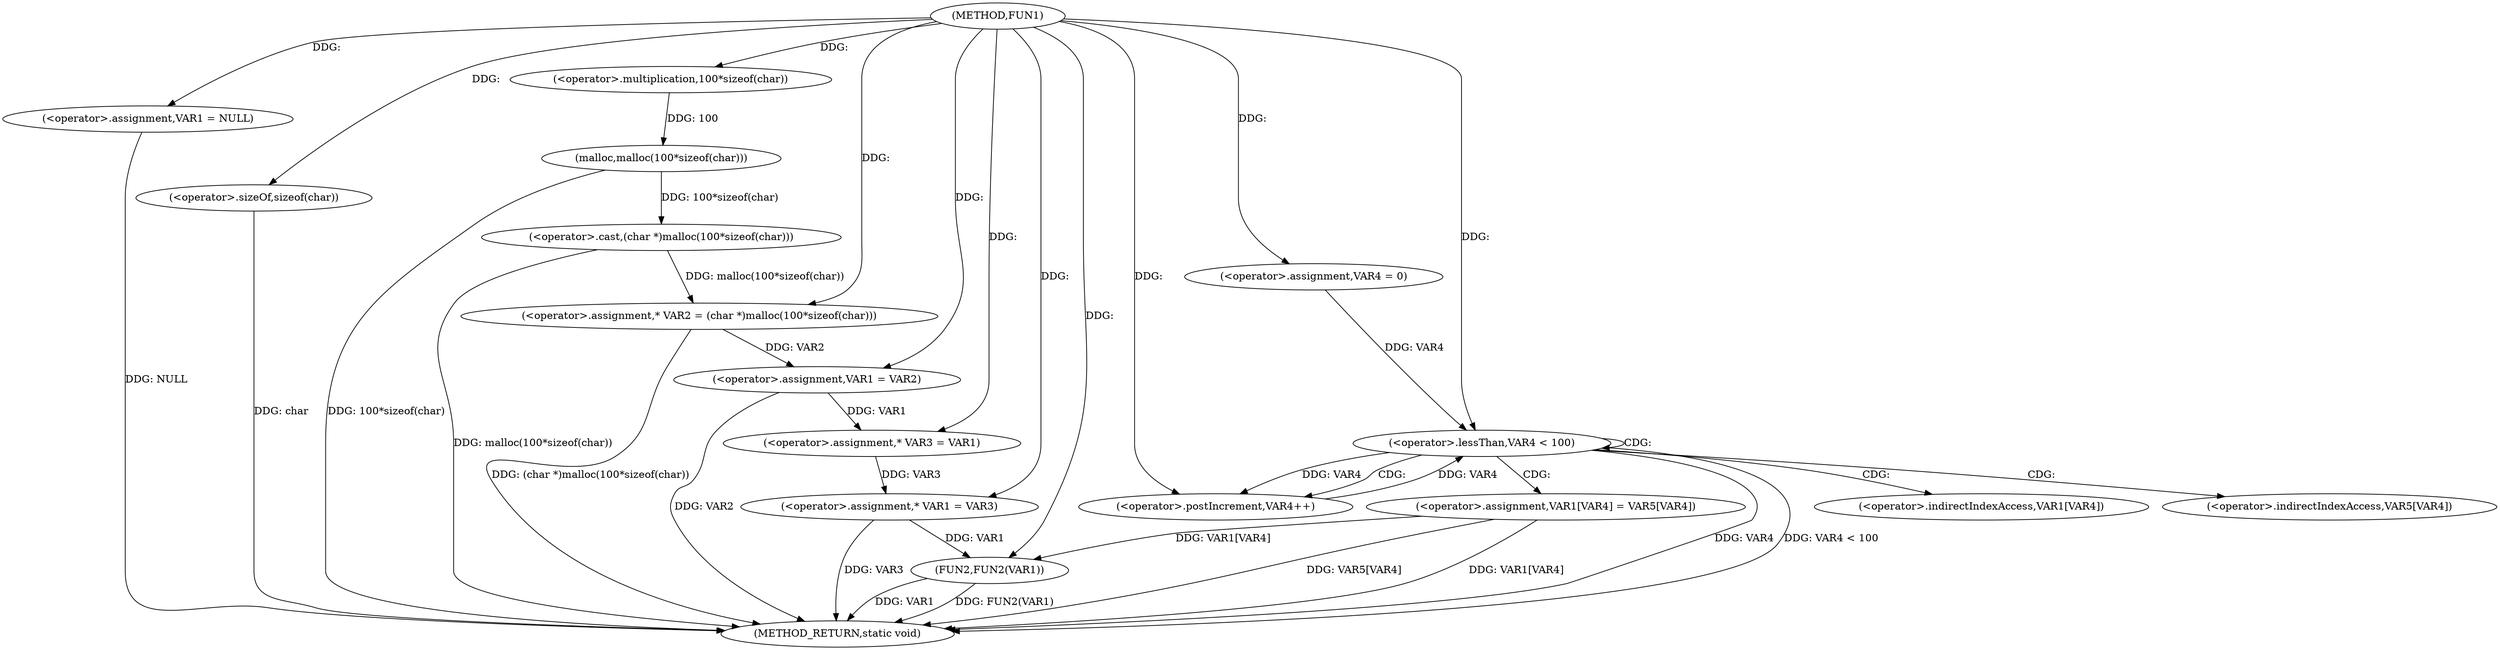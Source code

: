 digraph FUN1 {  
"1000100" [label = "(METHOD,FUN1)" ]
"1000151" [label = "(METHOD_RETURN,static void)" ]
"1000103" [label = "(<operator>.assignment,VAR1 = NULL)" ]
"1000108" [label = "(<operator>.assignment,* VAR2 = (char *)malloc(100*sizeof(char)))" ]
"1000110" [label = "(<operator>.cast,(char *)malloc(100*sizeof(char)))" ]
"1000112" [label = "(malloc,malloc(100*sizeof(char)))" ]
"1000113" [label = "(<operator>.multiplication,100*sizeof(char))" ]
"1000115" [label = "(<operator>.sizeOf,sizeof(char))" ]
"1000117" [label = "(<operator>.assignment,VAR1 = VAR2)" ]
"1000122" [label = "(<operator>.assignment,* VAR3 = VAR1)" ]
"1000126" [label = "(<operator>.assignment,* VAR1 = VAR3)" ]
"1000133" [label = "(<operator>.assignment,VAR4 = 0)" ]
"1000136" [label = "(<operator>.lessThan,VAR4 < 100)" ]
"1000139" [label = "(<operator>.postIncrement,VAR4++)" ]
"1000142" [label = "(<operator>.assignment,VAR1[VAR4] = VAR5[VAR4])" ]
"1000149" [label = "(FUN2,FUN2(VAR1))" ]
"1000143" [label = "(<operator>.indirectIndexAccess,VAR1[VAR4])" ]
"1000146" [label = "(<operator>.indirectIndexAccess,VAR5[VAR4])" ]
  "1000103" -> "1000151"  [ label = "DDG: NULL"] 
  "1000149" -> "1000151"  [ label = "DDG: FUN2(VAR1)"] 
  "1000149" -> "1000151"  [ label = "DDG: VAR1"] 
  "1000126" -> "1000151"  [ label = "DDG: VAR3"] 
  "1000117" -> "1000151"  [ label = "DDG: VAR2"] 
  "1000142" -> "1000151"  [ label = "DDG: VAR5[VAR4]"] 
  "1000115" -> "1000151"  [ label = "DDG: char"] 
  "1000136" -> "1000151"  [ label = "DDG: VAR4"] 
  "1000110" -> "1000151"  [ label = "DDG: malloc(100*sizeof(char))"] 
  "1000112" -> "1000151"  [ label = "DDG: 100*sizeof(char)"] 
  "1000108" -> "1000151"  [ label = "DDG: (char *)malloc(100*sizeof(char))"] 
  "1000142" -> "1000151"  [ label = "DDG: VAR1[VAR4]"] 
  "1000136" -> "1000151"  [ label = "DDG: VAR4 < 100"] 
  "1000100" -> "1000103"  [ label = "DDG: "] 
  "1000110" -> "1000108"  [ label = "DDG: malloc(100*sizeof(char))"] 
  "1000100" -> "1000108"  [ label = "DDG: "] 
  "1000112" -> "1000110"  [ label = "DDG: 100*sizeof(char)"] 
  "1000113" -> "1000112"  [ label = "DDG: 100"] 
  "1000100" -> "1000113"  [ label = "DDG: "] 
  "1000100" -> "1000115"  [ label = "DDG: "] 
  "1000108" -> "1000117"  [ label = "DDG: VAR2"] 
  "1000100" -> "1000117"  [ label = "DDG: "] 
  "1000117" -> "1000122"  [ label = "DDG: VAR1"] 
  "1000100" -> "1000122"  [ label = "DDG: "] 
  "1000122" -> "1000126"  [ label = "DDG: VAR3"] 
  "1000100" -> "1000126"  [ label = "DDG: "] 
  "1000100" -> "1000133"  [ label = "DDG: "] 
  "1000139" -> "1000136"  [ label = "DDG: VAR4"] 
  "1000133" -> "1000136"  [ label = "DDG: VAR4"] 
  "1000100" -> "1000136"  [ label = "DDG: "] 
  "1000136" -> "1000139"  [ label = "DDG: VAR4"] 
  "1000100" -> "1000139"  [ label = "DDG: "] 
  "1000126" -> "1000149"  [ label = "DDG: VAR1"] 
  "1000142" -> "1000149"  [ label = "DDG: VAR1[VAR4]"] 
  "1000100" -> "1000149"  [ label = "DDG: "] 
  "1000136" -> "1000142"  [ label = "CDG: "] 
  "1000136" -> "1000139"  [ label = "CDG: "] 
  "1000136" -> "1000146"  [ label = "CDG: "] 
  "1000136" -> "1000143"  [ label = "CDG: "] 
  "1000136" -> "1000136"  [ label = "CDG: "] 
}
